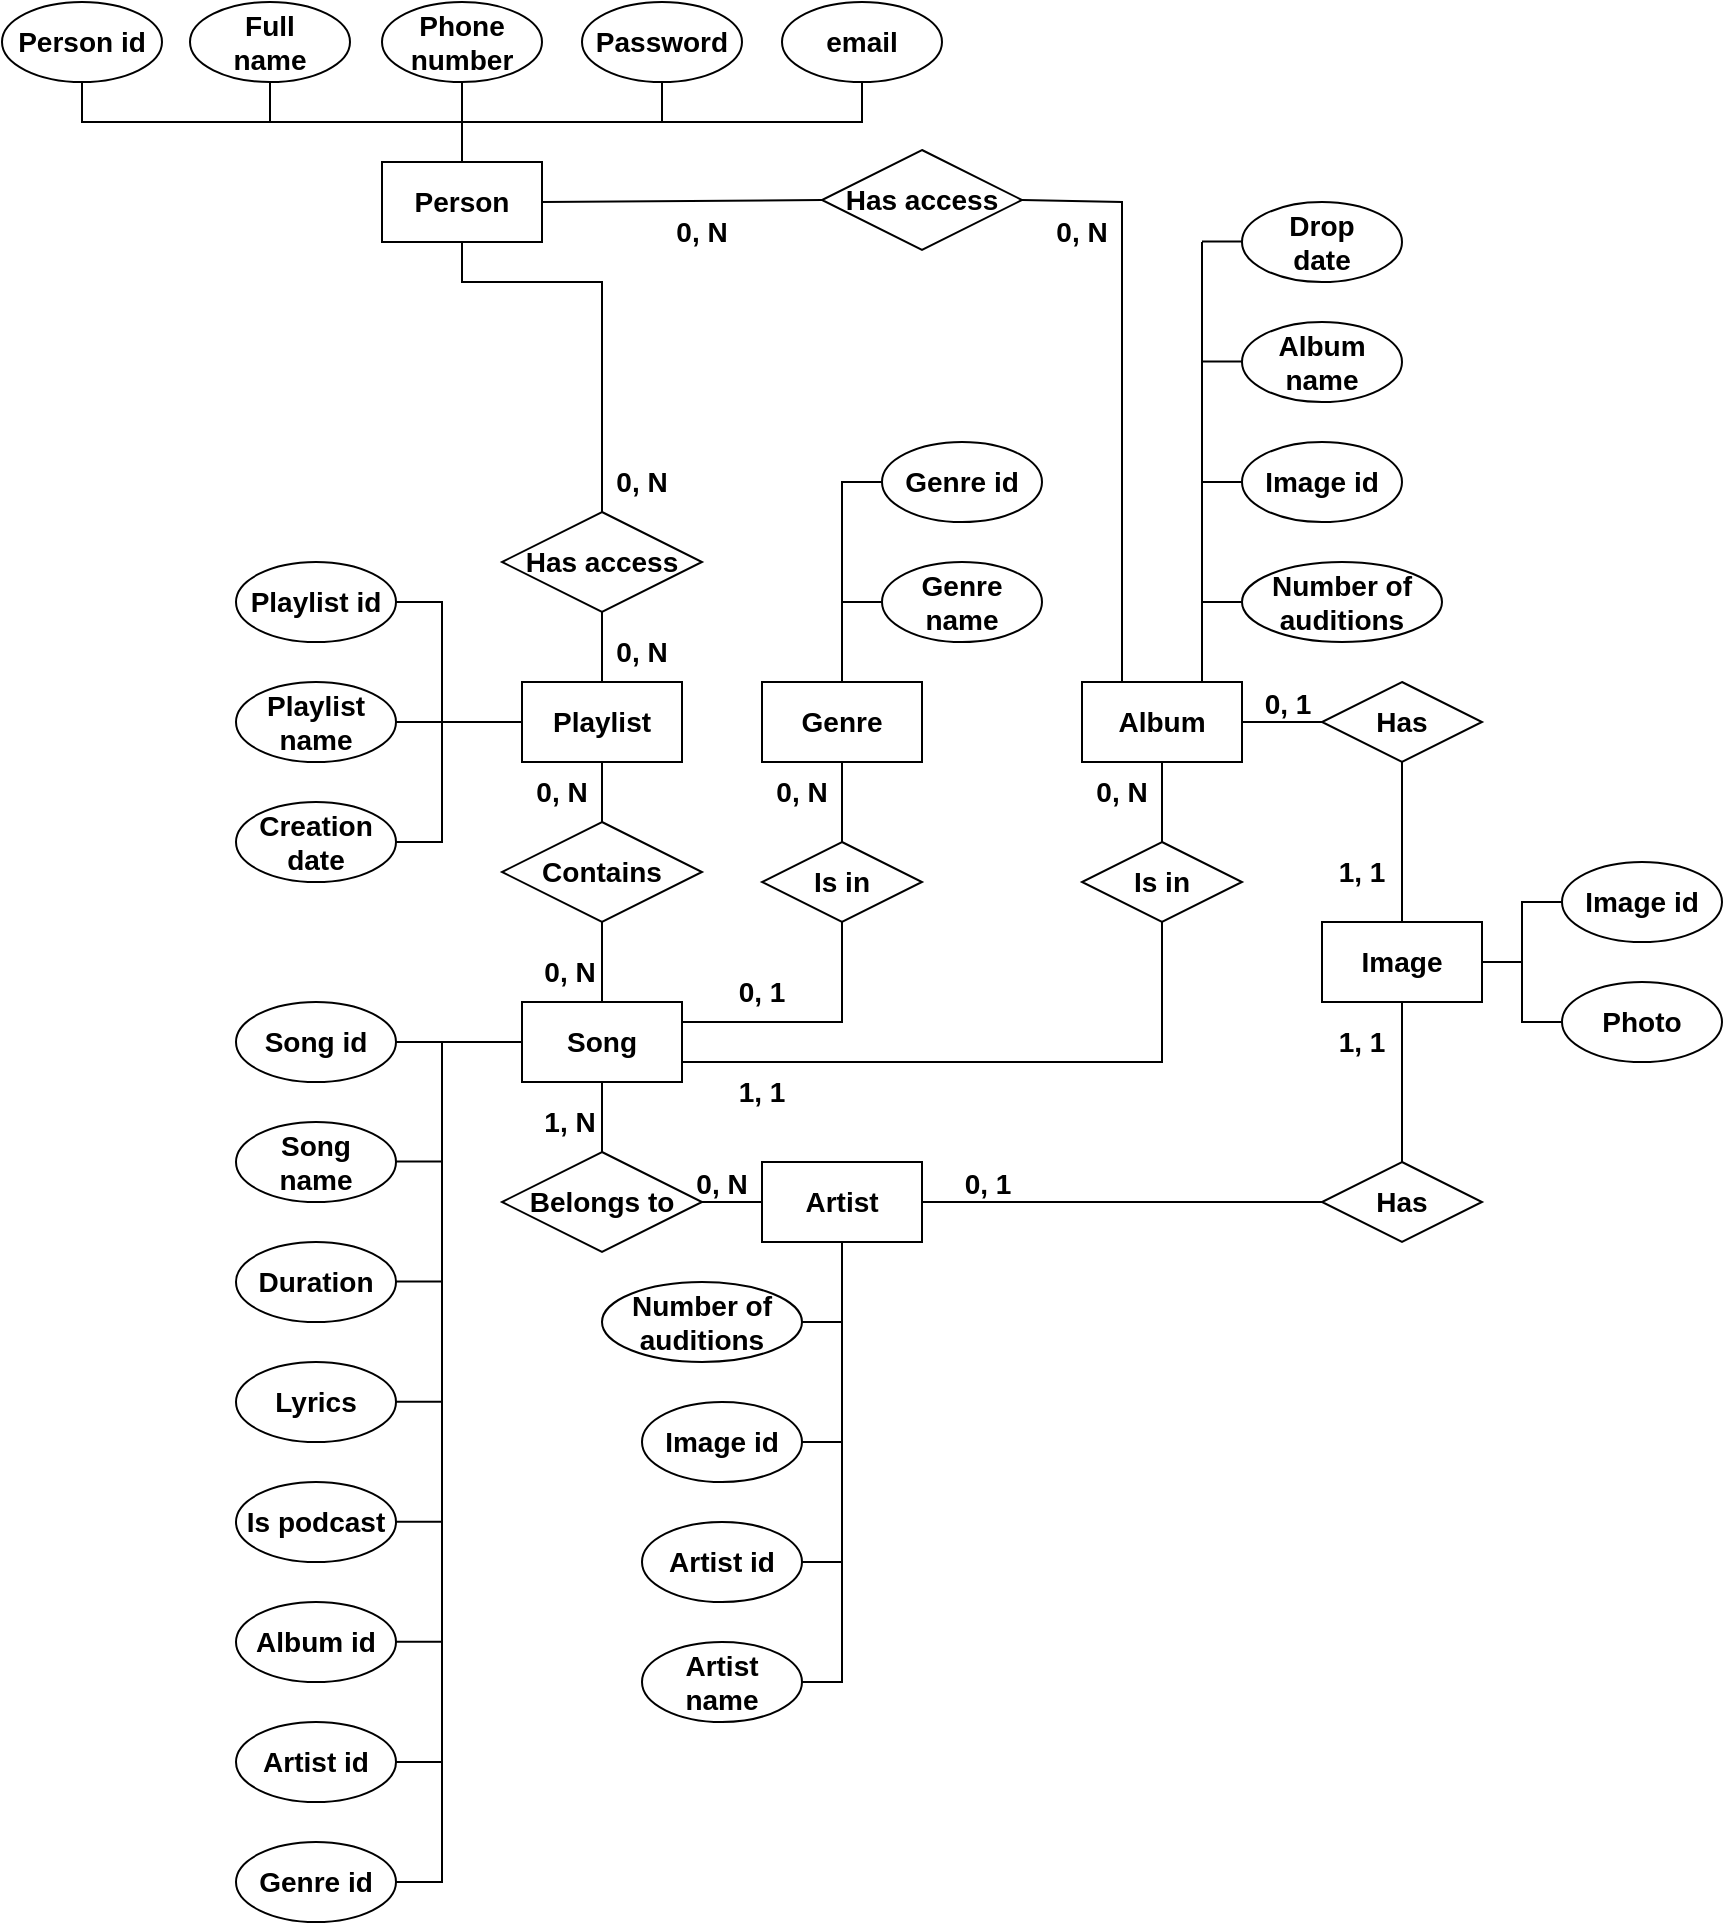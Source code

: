 <mxfile version="22.0.4" type="github">
  <diagram name="Страница — 1" id="9qEKDwKPV7qB_pQZ9DD6">
    <mxGraphModel dx="1740" dy="492" grid="1" gridSize="10" guides="1" tooltips="1" connect="1" arrows="1" fold="1" page="1" pageScale="1" pageWidth="827" pageHeight="1169" background="none" math="0" shadow="0">
      <root>
        <mxCell id="0" />
        <mxCell id="1" parent="0" />
        <mxCell id="Mvah9nxCd4XhdKy06r9K-1" value="Person" style="rounded=0;whiteSpace=wrap;html=1;fontStyle=1;fontSize=14;spacing=3;fontFamily=Helvetica;" vertex="1" parent="1">
          <mxGeometry x="120" y="100" width="80" height="40" as="geometry" />
        </mxCell>
        <mxCell id="Mvah9nxCd4XhdKy06r9K-2" value="Person id" style="ellipse;whiteSpace=wrap;html=1;fontStyle=1;fontSize=14;spacing=3;fontFamily=Helvetica;" vertex="1" parent="1">
          <mxGeometry x="-70" y="20" width="80" height="40" as="geometry" />
        </mxCell>
        <mxCell id="Mvah9nxCd4XhdKy06r9K-3" value="Full&lt;br style=&quot;font-size: 14px;&quot;&gt;name" style="ellipse;whiteSpace=wrap;html=1;fontStyle=1;fontSize=14;spacing=3;fontFamily=Helvetica;" vertex="1" parent="1">
          <mxGeometry x="24" y="20" width="80" height="40" as="geometry" />
        </mxCell>
        <mxCell id="Mvah9nxCd4XhdKy06r9K-4" value="Phone number" style="ellipse;whiteSpace=wrap;html=1;fontStyle=1;fontSize=14;spacing=3;fontFamily=Helvetica;" vertex="1" parent="1">
          <mxGeometry x="120" y="20" width="80" height="40" as="geometry" />
        </mxCell>
        <mxCell id="Mvah9nxCd4XhdKy06r9K-5" value="Password" style="ellipse;whiteSpace=wrap;html=1;fontStyle=1;fontSize=14;spacing=3;fontFamily=Helvetica;" vertex="1" parent="1">
          <mxGeometry x="220" y="20" width="80" height="40" as="geometry" />
        </mxCell>
        <mxCell id="Mvah9nxCd4XhdKy06r9K-6" value="email" style="ellipse;whiteSpace=wrap;html=1;fontStyle=1;fontSize=14;spacing=3;fontFamily=Helvetica;" vertex="1" parent="1">
          <mxGeometry x="320" y="20" width="80" height="40" as="geometry" />
        </mxCell>
        <mxCell id="Mvah9nxCd4XhdKy06r9K-7" value="" style="endArrow=none;html=1;rounded=0;entryX=0.5;entryY=1;entryDx=0;entryDy=0;exitX=0.5;exitY=0;exitDx=0;exitDy=0;fontStyle=1;fontSize=14;spacing=3;fontFamily=Helvetica;" edge="1" parent="1" source="Mvah9nxCd4XhdKy06r9K-1" target="Mvah9nxCd4XhdKy06r9K-4">
          <mxGeometry width="50" height="50" relative="1" as="geometry">
            <mxPoint x="130" y="160" as="sourcePoint" />
            <mxPoint x="180" y="110" as="targetPoint" />
          </mxGeometry>
        </mxCell>
        <mxCell id="Mvah9nxCd4XhdKy06r9K-8" value="" style="endArrow=none;html=1;rounded=0;exitX=0.5;exitY=1;exitDx=0;exitDy=0;entryX=0.5;entryY=1;entryDx=0;entryDy=0;fontStyle=1;fontSize=14;spacing=3;fontFamily=Helvetica;" edge="1" parent="1" source="Mvah9nxCd4XhdKy06r9K-2" target="Mvah9nxCd4XhdKy06r9K-6">
          <mxGeometry width="50" height="50" relative="1" as="geometry">
            <mxPoint x="130" y="160" as="sourcePoint" />
            <mxPoint x="180" y="110" as="targetPoint" />
            <Array as="points">
              <mxPoint x="-30" y="80" />
              <mxPoint x="360" y="80" />
            </Array>
          </mxGeometry>
        </mxCell>
        <mxCell id="Mvah9nxCd4XhdKy06r9K-9" value="" style="endArrow=none;html=1;rounded=0;entryX=0.5;entryY=1;entryDx=0;entryDy=0;fontStyle=1;fontSize=14;spacing=3;fontFamily=Helvetica;" edge="1" parent="1" target="Mvah9nxCd4XhdKy06r9K-3">
          <mxGeometry width="50" height="50" relative="1" as="geometry">
            <mxPoint x="64" y="80" as="sourcePoint" />
            <mxPoint x="180" y="110" as="targetPoint" />
          </mxGeometry>
        </mxCell>
        <mxCell id="Mvah9nxCd4XhdKy06r9K-10" value="" style="endArrow=none;html=1;rounded=0;entryX=0.5;entryY=1;entryDx=0;entryDy=0;fontStyle=1;fontSize=14;spacing=3;fontFamily=Helvetica;" edge="1" parent="1" target="Mvah9nxCd4XhdKy06r9K-5">
          <mxGeometry width="50" height="50" relative="1" as="geometry">
            <mxPoint x="260" y="80" as="sourcePoint" />
            <mxPoint x="220" y="60" as="targetPoint" />
          </mxGeometry>
        </mxCell>
        <mxCell id="Mvah9nxCd4XhdKy06r9K-13" value="Playlist" style="rounded=0;whiteSpace=wrap;html=1;fontStyle=1;fontSize=14;spacing=3;fontFamily=Helvetica;" vertex="1" parent="1">
          <mxGeometry x="190" y="360" width="80" height="40" as="geometry" />
        </mxCell>
        <mxCell id="Mvah9nxCd4XhdKy06r9K-14" value="Contains" style="rhombus;whiteSpace=wrap;html=1;fontStyle=1;fontSize=14;spacing=3;fontFamily=Helvetica;" vertex="1" parent="1">
          <mxGeometry x="180" y="430" width="100" height="50" as="geometry" />
        </mxCell>
        <mxCell id="Mvah9nxCd4XhdKy06r9K-15" value="" style="endArrow=none;html=1;rounded=0;entryX=0.5;entryY=1;entryDx=0;entryDy=0;exitX=0.5;exitY=0;exitDx=0;exitDy=0;fontStyle=1;fontSize=14;spacing=3;fontFamily=Helvetica;" edge="1" parent="1" source="Mvah9nxCd4XhdKy06r9K-14" target="Mvah9nxCd4XhdKy06r9K-13">
          <mxGeometry width="50" height="50" relative="1" as="geometry">
            <mxPoint x="200" y="540" as="sourcePoint" />
            <mxPoint x="230" y="410" as="targetPoint" />
          </mxGeometry>
        </mxCell>
        <mxCell id="Mvah9nxCd4XhdKy06r9K-16" value="" style="endArrow=none;html=1;rounded=0;entryX=0.5;entryY=1;entryDx=0;entryDy=0;exitX=0.5;exitY=0;exitDx=0;exitDy=0;fontStyle=1;fontSize=14;spacing=3;fontFamily=Helvetica;" edge="1" parent="1" source="Mvah9nxCd4XhdKy06r9K-23" target="Mvah9nxCd4XhdKy06r9K-14">
          <mxGeometry width="50" height="50" relative="1" as="geometry">
            <mxPoint x="200" y="500" as="sourcePoint" />
            <mxPoint x="250" y="490" as="targetPoint" />
          </mxGeometry>
        </mxCell>
        <mxCell id="Mvah9nxCd4XhdKy06r9K-18" value="Playlist&lt;br style=&quot;font-size: 14px;&quot;&gt;name" style="ellipse;whiteSpace=wrap;html=1;fontStyle=1;fontSize=14;spacing=3;fontFamily=Helvetica;" vertex="1" parent="1">
          <mxGeometry x="47" y="360" width="80" height="40" as="geometry" />
        </mxCell>
        <mxCell id="Mvah9nxCd4XhdKy06r9K-19" value="Creation date" style="ellipse;whiteSpace=wrap;html=1;fontStyle=1;fontSize=14;spacing=3;fontFamily=Helvetica;" vertex="1" parent="1">
          <mxGeometry x="47" y="420" width="80" height="40" as="geometry" />
        </mxCell>
        <mxCell id="Mvah9nxCd4XhdKy06r9K-20" value="" style="endArrow=none;html=1;rounded=0;entryX=1;entryY=0.5;entryDx=0;entryDy=0;exitX=1;exitY=0.5;exitDx=0;exitDy=0;fontStyle=1;fontSize=14;spacing=3;fontFamily=Helvetica;" edge="1" parent="1" source="Mvah9nxCd4XhdKy06r9K-19">
          <mxGeometry width="50" height="50" relative="1" as="geometry">
            <mxPoint x="200" y="370" as="sourcePoint" />
            <mxPoint x="127.0" y="320" as="targetPoint" />
            <Array as="points">
              <mxPoint x="150" y="440" />
              <mxPoint x="150" y="320" />
            </Array>
          </mxGeometry>
        </mxCell>
        <mxCell id="Mvah9nxCd4XhdKy06r9K-21" value="" style="endArrow=none;html=1;rounded=0;exitX=1;exitY=0.5;exitDx=0;exitDy=0;entryX=0;entryY=0.5;entryDx=0;entryDy=0;fontStyle=1;fontSize=14;spacing=3;fontFamily=Helvetica;" edge="1" parent="1" source="Mvah9nxCd4XhdKy06r9K-18" target="Mvah9nxCd4XhdKy06r9K-13">
          <mxGeometry width="50" height="50" relative="1" as="geometry">
            <mxPoint x="200" y="370" as="sourcePoint" />
            <mxPoint x="250" y="320" as="targetPoint" />
          </mxGeometry>
        </mxCell>
        <mxCell id="Mvah9nxCd4XhdKy06r9K-23" value="Song" style="rounded=0;whiteSpace=wrap;html=1;fontStyle=1;fontSize=14;spacing=3;fontFamily=Helvetica;" vertex="1" parent="1">
          <mxGeometry x="190" y="520" width="80" height="40" as="geometry" />
        </mxCell>
        <mxCell id="Mvah9nxCd4XhdKy06r9K-24" value="Song id" style="ellipse;whiteSpace=wrap;html=1;fontStyle=1;fontSize=14;spacing=3;fontFamily=Helvetica;" vertex="1" parent="1">
          <mxGeometry x="47" y="520" width="80" height="40" as="geometry" />
        </mxCell>
        <mxCell id="Mvah9nxCd4XhdKy06r9K-25" value="Song&lt;br style=&quot;font-size: 14px;&quot;&gt;name" style="ellipse;whiteSpace=wrap;html=1;fontStyle=1;fontSize=14;spacing=3;fontFamily=Helvetica;" vertex="1" parent="1">
          <mxGeometry x="47" y="580" width="80" height="40" as="geometry" />
        </mxCell>
        <mxCell id="Mvah9nxCd4XhdKy06r9K-26" value="Duration" style="ellipse;whiteSpace=wrap;html=1;fontStyle=1;fontSize=14;spacing=3;fontFamily=Helvetica;" vertex="1" parent="1">
          <mxGeometry x="47" y="640" width="80" height="40" as="geometry" />
        </mxCell>
        <mxCell id="Mvah9nxCd4XhdKy06r9K-27" value="Lyrics" style="ellipse;whiteSpace=wrap;html=1;fontStyle=1;fontSize=14;spacing=3;fontFamily=Helvetica;" vertex="1" parent="1">
          <mxGeometry x="47" y="700" width="80" height="40" as="geometry" />
        </mxCell>
        <mxCell id="Mvah9nxCd4XhdKy06r9K-28" value="Is podcast" style="ellipse;whiteSpace=wrap;html=1;fontStyle=1;fontSize=14;spacing=3;fontFamily=Helvetica;" vertex="1" parent="1">
          <mxGeometry x="47" y="760" width="80" height="40" as="geometry" />
        </mxCell>
        <mxCell id="Mvah9nxCd4XhdKy06r9K-29" value="Album id" style="ellipse;whiteSpace=wrap;html=1;fontStyle=1;fontSize=14;spacing=3;fontFamily=Helvetica;" vertex="1" parent="1">
          <mxGeometry x="47" y="820" width="80" height="40" as="geometry" />
        </mxCell>
        <mxCell id="Mvah9nxCd4XhdKy06r9K-30" value="Artist id" style="ellipse;whiteSpace=wrap;html=1;fontStyle=1;fontSize=14;spacing=3;fontFamily=Helvetica;" vertex="1" parent="1">
          <mxGeometry x="47" y="880" width="80" height="40" as="geometry" />
        </mxCell>
        <mxCell id="Mvah9nxCd4XhdKy06r9K-31" value="Genre id" style="ellipse;whiteSpace=wrap;html=1;fontStyle=1;fontSize=14;spacing=3;fontFamily=Helvetica;" vertex="1" parent="1">
          <mxGeometry x="47" y="940" width="80" height="40" as="geometry" />
        </mxCell>
        <mxCell id="Mvah9nxCd4XhdKy06r9K-32" value="" style="endArrow=none;html=1;rounded=0;exitX=1;exitY=0.5;exitDx=0;exitDy=0;entryX=1;entryY=0.5;entryDx=0;entryDy=0;fontStyle=1;fontSize=14;spacing=3;fontFamily=Helvetica;" edge="1" parent="1" source="Mvah9nxCd4XhdKy06r9K-24" target="Mvah9nxCd4XhdKy06r9K-31">
          <mxGeometry width="50" height="50" relative="1" as="geometry">
            <mxPoint x="200" y="710" as="sourcePoint" />
            <mxPoint x="250" y="660" as="targetPoint" />
            <Array as="points">
              <mxPoint x="150" y="540" />
              <mxPoint x="150" y="900" />
              <mxPoint x="150" y="960" />
            </Array>
          </mxGeometry>
        </mxCell>
        <mxCell id="Mvah9nxCd4XhdKy06r9K-33" value="" style="endArrow=none;html=1;rounded=0;exitX=1;exitY=0.5;exitDx=0;exitDy=0;fontStyle=1;fontSize=14;spacing=3;fontFamily=Helvetica;" edge="1" parent="1" source="Mvah9nxCd4XhdKy06r9K-30">
          <mxGeometry width="50" height="50" relative="1" as="geometry">
            <mxPoint x="170" y="830" as="sourcePoint" />
            <mxPoint x="150" y="900" as="targetPoint" />
          </mxGeometry>
        </mxCell>
        <mxCell id="Mvah9nxCd4XhdKy06r9K-34" value="" style="endArrow=none;html=1;rounded=0;exitX=1;exitY=0.5;exitDx=0;exitDy=0;fontStyle=1;fontSize=14;spacing=3;fontFamily=Helvetica;" edge="1" parent="1">
          <mxGeometry width="50" height="50" relative="1" as="geometry">
            <mxPoint x="127" y="839.82" as="sourcePoint" />
            <mxPoint x="150" y="839.82" as="targetPoint" />
          </mxGeometry>
        </mxCell>
        <mxCell id="Mvah9nxCd4XhdKy06r9K-35" value="" style="endArrow=none;html=1;rounded=0;exitX=1;exitY=0.5;exitDx=0;exitDy=0;fontStyle=1;fontSize=14;spacing=3;fontFamily=Helvetica;" edge="1" parent="1">
          <mxGeometry width="50" height="50" relative="1" as="geometry">
            <mxPoint x="127" y="779.82" as="sourcePoint" />
            <mxPoint x="150" y="779.82" as="targetPoint" />
          </mxGeometry>
        </mxCell>
        <mxCell id="Mvah9nxCd4XhdKy06r9K-36" value="" style="endArrow=none;html=1;rounded=0;exitX=1;exitY=0.5;exitDx=0;exitDy=0;fontStyle=1;fontSize=14;spacing=3;fontFamily=Helvetica;" edge="1" parent="1">
          <mxGeometry width="50" height="50" relative="1" as="geometry">
            <mxPoint x="127" y="719.91" as="sourcePoint" />
            <mxPoint x="150" y="719.91" as="targetPoint" />
          </mxGeometry>
        </mxCell>
        <mxCell id="Mvah9nxCd4XhdKy06r9K-37" value="" style="endArrow=none;html=1;rounded=0;exitX=1;exitY=0.5;exitDx=0;exitDy=0;fontStyle=1;fontSize=14;spacing=3;fontFamily=Helvetica;" edge="1" parent="1">
          <mxGeometry width="50" height="50" relative="1" as="geometry">
            <mxPoint x="127" y="659.73" as="sourcePoint" />
            <mxPoint x="150" y="659.73" as="targetPoint" />
          </mxGeometry>
        </mxCell>
        <mxCell id="Mvah9nxCd4XhdKy06r9K-38" value="" style="endArrow=none;html=1;rounded=0;exitX=1;exitY=0.5;exitDx=0;exitDy=0;fontStyle=1;fontSize=14;spacing=3;fontFamily=Helvetica;" edge="1" parent="1">
          <mxGeometry width="50" height="50" relative="1" as="geometry">
            <mxPoint x="127" y="599.73" as="sourcePoint" />
            <mxPoint x="150" y="599.73" as="targetPoint" />
          </mxGeometry>
        </mxCell>
        <mxCell id="Mvah9nxCd4XhdKy06r9K-39" value="" style="endArrow=none;html=1;rounded=0;exitX=1;exitY=0.5;exitDx=0;exitDy=0;entryX=0;entryY=0.5;entryDx=0;entryDy=0;fontStyle=1;fontSize=14;spacing=3;fontFamily=Helvetica;" edge="1" parent="1" source="Mvah9nxCd4XhdKy06r9K-24" target="Mvah9nxCd4XhdKy06r9K-23">
          <mxGeometry width="50" height="50" relative="1" as="geometry">
            <mxPoint x="150" y="580" as="sourcePoint" />
            <mxPoint x="200" y="530" as="targetPoint" />
          </mxGeometry>
        </mxCell>
        <mxCell id="Mvah9nxCd4XhdKy06r9K-40" value="Has access" style="rhombus;whiteSpace=wrap;html=1;fontStyle=1;fontSize=14;spacing=3;fontFamily=Helvetica;" vertex="1" parent="1">
          <mxGeometry x="180" y="275" width="100" height="50" as="geometry" />
        </mxCell>
        <mxCell id="Mvah9nxCd4XhdKy06r9K-41" value="" style="endArrow=none;html=1;rounded=0;entryX=0.5;entryY=1;entryDx=0;entryDy=0;exitX=0.5;exitY=0;exitDx=0;exitDy=0;fontStyle=1;fontSize=14;spacing=3;fontFamily=Helvetica;" edge="1" parent="1" source="Mvah9nxCd4XhdKy06r9K-13" target="Mvah9nxCd4XhdKy06r9K-40">
          <mxGeometry width="50" height="50" relative="1" as="geometry">
            <mxPoint x="250" y="330" as="sourcePoint" />
            <mxPoint x="229.71" y="320" as="targetPoint" />
          </mxGeometry>
        </mxCell>
        <mxCell id="Mvah9nxCd4XhdKy06r9K-42" value="" style="endArrow=none;html=1;rounded=0;entryX=0.5;entryY=1;entryDx=0;entryDy=0;exitX=0.5;exitY=0;exitDx=0;exitDy=0;fontStyle=1;fontSize=14;spacing=3;fontFamily=Helvetica;" edge="1" parent="1" source="Mvah9nxCd4XhdKy06r9K-40" target="Mvah9nxCd4XhdKy06r9K-1">
          <mxGeometry width="50" height="50" relative="1" as="geometry">
            <mxPoint x="240" y="370" as="sourcePoint" />
            <mxPoint x="240" y="330" as="targetPoint" />
            <Array as="points">
              <mxPoint x="230" y="160" />
              <mxPoint x="160" y="160" />
            </Array>
          </mxGeometry>
        </mxCell>
        <mxCell id="Mvah9nxCd4XhdKy06r9K-43" value="Is in" style="rhombus;whiteSpace=wrap;html=1;fontStyle=1;fontSize=14;spacing=3;fontFamily=Helvetica;" vertex="1" parent="1">
          <mxGeometry x="310" y="440" width="80" height="40" as="geometry" />
        </mxCell>
        <mxCell id="Mvah9nxCd4XhdKy06r9K-44" value="" style="endArrow=none;html=1;rounded=0;exitX=1;exitY=0.25;exitDx=0;exitDy=0;entryX=0.5;entryY=1;entryDx=0;entryDy=0;fontStyle=1;fontSize=14;spacing=3;fontFamily=Helvetica;" edge="1" parent="1" source="Mvah9nxCd4XhdKy06r9K-23" target="Mvah9nxCd4XhdKy06r9K-43">
          <mxGeometry width="50" height="50" relative="1" as="geometry">
            <mxPoint x="220" y="550" as="sourcePoint" />
            <mxPoint x="270" y="500" as="targetPoint" />
            <Array as="points">
              <mxPoint x="350" y="530" />
            </Array>
          </mxGeometry>
        </mxCell>
        <mxCell id="Mvah9nxCd4XhdKy06r9K-45" value="" style="endArrow=none;html=1;rounded=0;exitX=0.5;exitY=0;exitDx=0;exitDy=0;entryX=0.5;entryY=1;entryDx=0;entryDy=0;fontStyle=1;fontSize=14;spacing=3;fontFamily=Helvetica;" edge="1" parent="1" source="Mvah9nxCd4XhdKy06r9K-43" target="Mvah9nxCd4XhdKy06r9K-54">
          <mxGeometry width="50" height="50" relative="1" as="geometry">
            <mxPoint x="400" y="490" as="sourcePoint" />
            <mxPoint x="410" y="440" as="targetPoint" />
          </mxGeometry>
        </mxCell>
        <mxCell id="Mvah9nxCd4XhdKy06r9K-49" value="Genre id" style="ellipse;whiteSpace=wrap;html=1;fontStyle=1;fontSize=14;spacing=3;fontFamily=Helvetica;" vertex="1" parent="1">
          <mxGeometry x="370" y="240" width="80" height="40" as="geometry" />
        </mxCell>
        <mxCell id="Mvah9nxCd4XhdKy06r9K-50" value="Genre&lt;br style=&quot;font-size: 14px;&quot;&gt;name" style="ellipse;whiteSpace=wrap;html=1;fontStyle=1;fontSize=14;spacing=3;fontFamily=Helvetica;" vertex="1" parent="1">
          <mxGeometry x="370" y="300" width="80" height="40" as="geometry" />
        </mxCell>
        <mxCell id="Mvah9nxCd4XhdKy06r9K-54" value="Genre" style="rounded=0;whiteSpace=wrap;html=1;fontStyle=1;fontSize=14;spacing=3;fontFamily=Helvetica;" vertex="1" parent="1">
          <mxGeometry x="310" y="360" width="80" height="40" as="geometry" />
        </mxCell>
        <mxCell id="Mvah9nxCd4XhdKy06r9K-55" value="" style="endArrow=none;html=1;rounded=0;entryX=0;entryY=0.5;entryDx=0;entryDy=0;exitX=0.5;exitY=0;exitDx=0;exitDy=0;fontStyle=1;fontSize=14;spacing=3;fontFamily=Helvetica;" edge="1" parent="1" source="Mvah9nxCd4XhdKy06r9K-54" target="Mvah9nxCd4XhdKy06r9K-49">
          <mxGeometry width="50" height="50" relative="1" as="geometry">
            <mxPoint x="300" y="370" as="sourcePoint" />
            <mxPoint x="350" y="320" as="targetPoint" />
            <Array as="points">
              <mxPoint x="350" y="260" />
            </Array>
          </mxGeometry>
        </mxCell>
        <mxCell id="Mvah9nxCd4XhdKy06r9K-56" value="" style="endArrow=none;html=1;rounded=0;entryX=0;entryY=0.5;entryDx=0;entryDy=0;fontStyle=1;fontSize=14;spacing=3;fontFamily=Helvetica;" edge="1" parent="1" target="Mvah9nxCd4XhdKy06r9K-50">
          <mxGeometry width="50" height="50" relative="1" as="geometry">
            <mxPoint x="350" y="320" as="sourcePoint" />
            <mxPoint x="350" y="320" as="targetPoint" />
          </mxGeometry>
        </mxCell>
        <mxCell id="Mvah9nxCd4XhdKy06r9K-57" value="Belongs to" style="rhombus;whiteSpace=wrap;html=1;fontStyle=1;fontSize=14;spacing=3;fontFamily=Helvetica;" vertex="1" parent="1">
          <mxGeometry x="180" y="595" width="100" height="50" as="geometry" />
        </mxCell>
        <mxCell id="Mvah9nxCd4XhdKy06r9K-58" value="" style="endArrow=none;html=1;rounded=0;entryX=0.5;entryY=1;entryDx=0;entryDy=0;exitX=0.5;exitY=0;exitDx=0;exitDy=0;fontStyle=1;fontSize=14;spacing=3;fontFamily=Helvetica;" edge="1" parent="1" source="Mvah9nxCd4XhdKy06r9K-57" target="Mvah9nxCd4XhdKy06r9K-23">
          <mxGeometry width="50" height="50" relative="1" as="geometry">
            <mxPoint x="270" y="640" as="sourcePoint" />
            <mxPoint x="320" y="590" as="targetPoint" />
          </mxGeometry>
        </mxCell>
        <mxCell id="Mvah9nxCd4XhdKy06r9K-59" value="Artist" style="rounded=0;whiteSpace=wrap;html=1;fontStyle=1;fontSize=14;spacing=3;fontFamily=Helvetica;" vertex="1" parent="1">
          <mxGeometry x="310" y="600" width="80" height="40" as="geometry" />
        </mxCell>
        <mxCell id="Mvah9nxCd4XhdKy06r9K-60" value="" style="endArrow=none;html=1;rounded=0;exitX=1;exitY=0.5;exitDx=0;exitDy=0;entryX=0;entryY=0.5;entryDx=0;entryDy=0;fontStyle=1;fontSize=14;spacing=3;fontFamily=Helvetica;" edge="1" parent="1" source="Mvah9nxCd4XhdKy06r9K-57" target="Mvah9nxCd4XhdKy06r9K-59">
          <mxGeometry width="50" height="50" relative="1" as="geometry">
            <mxPoint x="280" y="550" as="sourcePoint" />
            <mxPoint x="320" y="550" as="targetPoint" />
          </mxGeometry>
        </mxCell>
        <mxCell id="Mvah9nxCd4XhdKy06r9K-61" value="Number of&lt;br style=&quot;font-size: 14px;&quot;&gt;auditions" style="ellipse;whiteSpace=wrap;html=1;fontStyle=1;fontSize=14;spacing=3;fontFamily=Helvetica;" vertex="1" parent="1">
          <mxGeometry x="230" y="660" width="100" height="40" as="geometry" />
        </mxCell>
        <mxCell id="Mvah9nxCd4XhdKy06r9K-62" value="Image id" style="ellipse;whiteSpace=wrap;html=1;fontStyle=1;fontSize=14;spacing=3;fontFamily=Helvetica;" vertex="1" parent="1">
          <mxGeometry x="250" y="720" width="80" height="40" as="geometry" />
        </mxCell>
        <mxCell id="Mvah9nxCd4XhdKy06r9K-63" value="Artist id" style="ellipse;whiteSpace=wrap;html=1;fontStyle=1;fontSize=14;spacing=3;fontFamily=Helvetica;" vertex="1" parent="1">
          <mxGeometry x="250" y="780" width="80" height="40" as="geometry" />
        </mxCell>
        <mxCell id="Mvah9nxCd4XhdKy06r9K-64" value="Artist&lt;br style=&quot;font-size: 14px;&quot;&gt;name" style="ellipse;whiteSpace=wrap;html=1;fontStyle=1;fontSize=14;spacing=3;fontFamily=Helvetica;" vertex="1" parent="1">
          <mxGeometry x="250" y="840" width="80" height="40" as="geometry" />
        </mxCell>
        <mxCell id="Mvah9nxCd4XhdKy06r9K-65" value="" style="endArrow=none;html=1;rounded=0;exitX=1;exitY=0.5;exitDx=0;exitDy=0;entryX=1;entryY=0.5;entryDx=0;entryDy=0;fontStyle=1;fontSize=14;spacing=3;fontFamily=Helvetica;" edge="1" parent="1" source="Mvah9nxCd4XhdKy06r9K-64" target="Mvah9nxCd4XhdKy06r9K-61">
          <mxGeometry width="50" height="50" relative="1" as="geometry">
            <mxPoint x="310" y="740" as="sourcePoint" />
            <mxPoint x="360" y="690" as="targetPoint" />
            <Array as="points">
              <mxPoint x="350" y="860" />
              <mxPoint x="350" y="680" />
            </Array>
          </mxGeometry>
        </mxCell>
        <mxCell id="Mvah9nxCd4XhdKy06r9K-66" value="" style="endArrow=none;html=1;rounded=0;exitX=1;exitY=0.5;exitDx=0;exitDy=0;fontStyle=1;fontSize=14;spacing=3;fontFamily=Helvetica;" edge="1" parent="1" source="Mvah9nxCd4XhdKy06r9K-62">
          <mxGeometry width="50" height="50" relative="1" as="geometry">
            <mxPoint x="310" y="740" as="sourcePoint" />
            <mxPoint x="350" y="740" as="targetPoint" />
          </mxGeometry>
        </mxCell>
        <mxCell id="Mvah9nxCd4XhdKy06r9K-67" value="" style="endArrow=none;html=1;rounded=0;exitX=1;exitY=0.5;exitDx=0;exitDy=0;fontStyle=1;fontSize=14;spacing=3;fontFamily=Helvetica;" edge="1" parent="1" source="Mvah9nxCd4XhdKy06r9K-63">
          <mxGeometry width="50" height="50" relative="1" as="geometry">
            <mxPoint x="310" y="740" as="sourcePoint" />
            <mxPoint x="350" y="800" as="targetPoint" />
          </mxGeometry>
        </mxCell>
        <mxCell id="Mvah9nxCd4XhdKy06r9K-68" value="" style="endArrow=none;html=1;rounded=0;entryX=0.5;entryY=1;entryDx=0;entryDy=0;fontStyle=1;fontSize=14;spacing=3;fontFamily=Helvetica;" edge="1" parent="1" target="Mvah9nxCd4XhdKy06r9K-59">
          <mxGeometry width="50" height="50" relative="1" as="geometry">
            <mxPoint x="350" y="690" as="sourcePoint" />
            <mxPoint x="360" y="690" as="targetPoint" />
          </mxGeometry>
        </mxCell>
        <mxCell id="Mvah9nxCd4XhdKy06r9K-70" value="" style="endArrow=none;html=1;rounded=0;exitX=1;exitY=0.75;exitDx=0;exitDy=0;entryX=0.5;entryY=1;entryDx=0;entryDy=0;fontStyle=1;fontSize=14;spacing=3;fontFamily=Helvetica;" edge="1" parent="1" source="Mvah9nxCd4XhdKy06r9K-23" target="Mvah9nxCd4XhdKy06r9K-71">
          <mxGeometry width="50" height="50" relative="1" as="geometry">
            <mxPoint x="410" y="470" as="sourcePoint" />
            <mxPoint x="510" y="480" as="targetPoint" />
            <Array as="points">
              <mxPoint x="510" y="550" />
            </Array>
          </mxGeometry>
        </mxCell>
        <mxCell id="Mvah9nxCd4XhdKy06r9K-71" value="Is in" style="rhombus;whiteSpace=wrap;html=1;fontStyle=1;fontSize=14;spacing=3;fontFamily=Helvetica;" vertex="1" parent="1">
          <mxGeometry x="470" y="440" width="80" height="40" as="geometry" />
        </mxCell>
        <mxCell id="Mvah9nxCd4XhdKy06r9K-72" value="Album" style="rounded=0;whiteSpace=wrap;html=1;fontStyle=1;fontSize=14;spacing=3;fontFamily=Helvetica;" vertex="1" parent="1">
          <mxGeometry x="470" y="360" width="80" height="40" as="geometry" />
        </mxCell>
        <mxCell id="Mvah9nxCd4XhdKy06r9K-73" value="" style="endArrow=none;html=1;rounded=0;entryX=0.5;entryY=1;entryDx=0;entryDy=0;exitX=0.5;exitY=0;exitDx=0;exitDy=0;fontStyle=1;fontSize=14;spacing=3;fontFamily=Helvetica;" edge="1" parent="1" source="Mvah9nxCd4XhdKy06r9K-71" target="Mvah9nxCd4XhdKy06r9K-72">
          <mxGeometry width="50" height="50" relative="1" as="geometry">
            <mxPoint x="410" y="420" as="sourcePoint" />
            <mxPoint x="460" y="370" as="targetPoint" />
          </mxGeometry>
        </mxCell>
        <mxCell id="Mvah9nxCd4XhdKy06r9K-75" value="Album&lt;br style=&quot;font-size: 14px;&quot;&gt;name" style="ellipse;whiteSpace=wrap;html=1;fontStyle=1;fontSize=14;spacing=3;fontFamily=Helvetica;" vertex="1" parent="1">
          <mxGeometry x="550" y="180" width="80" height="40" as="geometry" />
        </mxCell>
        <mxCell id="Mvah9nxCd4XhdKy06r9K-76" value="Image id" style="ellipse;whiteSpace=wrap;html=1;fontStyle=1;fontSize=14;spacing=3;fontFamily=Helvetica;" vertex="1" parent="1">
          <mxGeometry x="550" y="240" width="80" height="40" as="geometry" />
        </mxCell>
        <mxCell id="Mvah9nxCd4XhdKy06r9K-79" value="" style="endArrow=none;html=1;rounded=0;exitX=0;exitY=0.5;exitDx=0;exitDy=0;fontStyle=1;fontSize=14;spacing=3;fontFamily=Helvetica;" edge="1" parent="1">
          <mxGeometry width="50" height="50" relative="1" as="geometry">
            <mxPoint x="550" y="320" as="sourcePoint" />
            <mxPoint x="530" y="170" as="targetPoint" />
            <Array as="points">
              <mxPoint x="530" y="320" />
              <mxPoint x="530" y="140" />
            </Array>
          </mxGeometry>
        </mxCell>
        <mxCell id="Mvah9nxCd4XhdKy06r9K-80" value="" style="endArrow=none;html=1;rounded=0;exitX=0.75;exitY=0;exitDx=0;exitDy=0;fontStyle=1;fontSize=14;spacing=3;fontFamily=Helvetica;" edge="1" parent="1" source="Mvah9nxCd4XhdKy06r9K-72">
          <mxGeometry width="50" height="50" relative="1" as="geometry">
            <mxPoint x="460" y="280" as="sourcePoint" />
            <mxPoint x="530" y="230" as="targetPoint" />
          </mxGeometry>
        </mxCell>
        <mxCell id="Mvah9nxCd4XhdKy06r9K-81" value="" style="endArrow=none;html=1;rounded=0;entryX=0;entryY=0.5;entryDx=0;entryDy=0;fontStyle=1;fontSize=14;spacing=3;fontFamily=Helvetica;" edge="1" parent="1">
          <mxGeometry width="50" height="50" relative="1" as="geometry">
            <mxPoint x="530" y="260" as="sourcePoint" />
            <mxPoint x="550" y="260" as="targetPoint" />
          </mxGeometry>
        </mxCell>
        <mxCell id="Mvah9nxCd4XhdKy06r9K-82" value="" style="endArrow=none;html=1;rounded=0;entryX=0;entryY=0.5;entryDx=0;entryDy=0;fontStyle=1;fontSize=14;spacing=3;fontFamily=Helvetica;" edge="1" parent="1">
          <mxGeometry width="50" height="50" relative="1" as="geometry">
            <mxPoint x="530" y="199.81" as="sourcePoint" />
            <mxPoint x="550" y="199.81" as="targetPoint" />
          </mxGeometry>
        </mxCell>
        <mxCell id="Mvah9nxCd4XhdKy06r9K-83" value="" style="endArrow=none;html=1;rounded=0;entryX=0;entryY=0.5;entryDx=0;entryDy=0;fontStyle=1;fontSize=14;spacing=3;fontFamily=Helvetica;" edge="1" parent="1">
          <mxGeometry width="50" height="50" relative="1" as="geometry">
            <mxPoint x="530" y="139.81" as="sourcePoint" />
            <mxPoint x="550" y="139.81" as="targetPoint" />
          </mxGeometry>
        </mxCell>
        <mxCell id="Mvah9nxCd4XhdKy06r9K-84" value="Has" style="rhombus;whiteSpace=wrap;html=1;fontStyle=1;fontSize=14;spacing=3;fontFamily=Helvetica;" vertex="1" parent="1">
          <mxGeometry x="590" y="600" width="80" height="40" as="geometry" />
        </mxCell>
        <mxCell id="Mvah9nxCd4XhdKy06r9K-85" value="" style="endArrow=none;html=1;rounded=0;exitX=1;exitY=0.5;exitDx=0;exitDy=0;entryX=0;entryY=0.5;entryDx=0;entryDy=0;fontStyle=1;fontSize=14;spacing=3;fontFamily=Helvetica;" edge="1" parent="1" source="Mvah9nxCd4XhdKy06r9K-59" target="Mvah9nxCd4XhdKy06r9K-84">
          <mxGeometry width="50" height="50" relative="1" as="geometry">
            <mxPoint x="440" y="520" as="sourcePoint" />
            <mxPoint x="490" y="470" as="targetPoint" />
          </mxGeometry>
        </mxCell>
        <mxCell id="Mvah9nxCd4XhdKy06r9K-86" value="Has" style="rhombus;whiteSpace=wrap;html=1;fontStyle=1;fontSize=14;spacing=3;fontFamily=Helvetica;" vertex="1" parent="1">
          <mxGeometry x="590" y="360" width="80" height="40" as="geometry" />
        </mxCell>
        <mxCell id="Mvah9nxCd4XhdKy06r9K-87" value="" style="endArrow=none;html=1;rounded=0;entryX=0;entryY=0.5;entryDx=0;entryDy=0;exitX=1;exitY=0.5;exitDx=0;exitDy=0;fontStyle=1;fontSize=14;spacing=3;fontFamily=Helvetica;" edge="1" parent="1" source="Mvah9nxCd4XhdKy06r9K-72" target="Mvah9nxCd4XhdKy06r9K-86">
          <mxGeometry width="50" height="50" relative="1" as="geometry">
            <mxPoint x="460" y="460" as="sourcePoint" />
            <mxPoint x="510" y="410" as="targetPoint" />
          </mxGeometry>
        </mxCell>
        <mxCell id="Mvah9nxCd4XhdKy06r9K-88" value="Playlist id" style="ellipse;whiteSpace=wrap;html=1;fontStyle=1;fontSize=14;spacing=3;fontFamily=Helvetica;" vertex="1" parent="1">
          <mxGeometry x="47" y="300" width="80" height="40" as="geometry" />
        </mxCell>
        <mxCell id="Mvah9nxCd4XhdKy06r9K-89" value="Image" style="rounded=0;whiteSpace=wrap;html=1;fontStyle=1;fontSize=14;spacing=3;fontFamily=Helvetica;" vertex="1" parent="1">
          <mxGeometry x="590" y="480" width="80" height="40" as="geometry" />
        </mxCell>
        <mxCell id="Mvah9nxCd4XhdKy06r9K-92" value="" style="endArrow=none;html=1;rounded=0;entryX=0.5;entryY=1;entryDx=0;entryDy=0;exitX=0.5;exitY=0;exitDx=0;exitDy=0;fontStyle=1;fontSize=14;spacing=3;fontFamily=Helvetica;" edge="1" parent="1" source="Mvah9nxCd4XhdKy06r9K-89" target="Mvah9nxCd4XhdKy06r9K-86">
          <mxGeometry width="50" height="50" relative="1" as="geometry">
            <mxPoint x="380" y="570" as="sourcePoint" />
            <mxPoint x="430" y="520" as="targetPoint" />
          </mxGeometry>
        </mxCell>
        <mxCell id="Mvah9nxCd4XhdKy06r9K-93" value="" style="endArrow=none;html=1;rounded=0;entryX=0.5;entryY=1;entryDx=0;entryDy=0;exitX=0.5;exitY=0;exitDx=0;exitDy=0;fontStyle=1;fontSize=14;spacing=3;fontFamily=Helvetica;" edge="1" parent="1" source="Mvah9nxCd4XhdKy06r9K-84" target="Mvah9nxCd4XhdKy06r9K-89">
          <mxGeometry width="50" height="50" relative="1" as="geometry">
            <mxPoint x="380" y="570" as="sourcePoint" />
            <mxPoint x="430" y="520" as="targetPoint" />
          </mxGeometry>
        </mxCell>
        <mxCell id="Mvah9nxCd4XhdKy06r9K-94" value="Image id" style="ellipse;whiteSpace=wrap;html=1;fontStyle=1;fontSize=14;spacing=3;fontFamily=Helvetica;" vertex="1" parent="1">
          <mxGeometry x="710" y="450" width="80" height="40" as="geometry" />
        </mxCell>
        <mxCell id="Mvah9nxCd4XhdKy06r9K-95" value="Photo" style="ellipse;whiteSpace=wrap;html=1;fontStyle=1;fontSize=14;spacing=3;fontFamily=Helvetica;" vertex="1" parent="1">
          <mxGeometry x="710" y="510" width="80" height="40" as="geometry" />
        </mxCell>
        <mxCell id="Mvah9nxCd4XhdKy06r9K-96" value="" style="endArrow=none;html=1;rounded=0;entryX=0;entryY=0.5;entryDx=0;entryDy=0;exitX=0;exitY=0.5;exitDx=0;exitDy=0;fontStyle=1;fontSize=14;spacing=3;fontFamily=Helvetica;" edge="1" parent="1" source="Mvah9nxCd4XhdKy06r9K-95" target="Mvah9nxCd4XhdKy06r9K-94">
          <mxGeometry width="50" height="50" relative="1" as="geometry">
            <mxPoint x="650" y="540" as="sourcePoint" />
            <mxPoint x="700" y="490" as="targetPoint" />
            <Array as="points">
              <mxPoint x="690" y="530" />
              <mxPoint x="690" y="470" />
            </Array>
          </mxGeometry>
        </mxCell>
        <mxCell id="Mvah9nxCd4XhdKy06r9K-97" value="" style="endArrow=none;html=1;rounded=0;exitX=1;exitY=0.5;exitDx=0;exitDy=0;fontStyle=1;fontSize=14;spacing=3;fontFamily=Helvetica;" edge="1" parent="1" source="Mvah9nxCd4XhdKy06r9K-89">
          <mxGeometry width="50" height="50" relative="1" as="geometry">
            <mxPoint x="650" y="540" as="sourcePoint" />
            <mxPoint x="690" y="500" as="targetPoint" />
          </mxGeometry>
        </mxCell>
        <mxCell id="Mvah9nxCd4XhdKy06r9K-98" value="0, N" style="text;html=1;strokeColor=none;fillColor=none;align=center;verticalAlign=middle;whiteSpace=wrap;rounded=0;fontStyle=1;fontSize=14;spacing=3;fontFamily=Helvetica;" vertex="1" parent="1">
          <mxGeometry x="220" y="245" width="60" height="30" as="geometry" />
        </mxCell>
        <mxCell id="Mvah9nxCd4XhdKy06r9K-106" value="0, N" style="text;html=1;strokeColor=none;fillColor=none;align=center;verticalAlign=middle;whiteSpace=wrap;rounded=0;fontStyle=1;fontSize=14;spacing=3;fontFamily=Helvetica;" vertex="1" parent="1">
          <mxGeometry x="220" y="330" width="60" height="30" as="geometry" />
        </mxCell>
        <mxCell id="Mvah9nxCd4XhdKy06r9K-107" value="Has access" style="rhombus;whiteSpace=wrap;html=1;fontStyle=1;fontSize=14;spacing=3;fontFamily=Helvetica;" vertex="1" parent="1">
          <mxGeometry x="340" y="94" width="100" height="50" as="geometry" />
        </mxCell>
        <mxCell id="Mvah9nxCd4XhdKy06r9K-108" value="" style="endArrow=none;html=1;rounded=0;exitX=1;exitY=0.5;exitDx=0;exitDy=0;entryX=0;entryY=0.5;entryDx=0;entryDy=0;fontStyle=1;fontSize=14;spacing=3;fontFamily=Helvetica;" edge="1" parent="1" source="Mvah9nxCd4XhdKy06r9K-1" target="Mvah9nxCd4XhdKy06r9K-107">
          <mxGeometry width="50" height="50" relative="1" as="geometry">
            <mxPoint x="300" y="150" as="sourcePoint" />
            <mxPoint x="350" y="100" as="targetPoint" />
          </mxGeometry>
        </mxCell>
        <mxCell id="Mvah9nxCd4XhdKy06r9K-109" value="" style="endArrow=none;html=1;rounded=0;entryX=1;entryY=0.5;entryDx=0;entryDy=0;exitX=0.25;exitY=0;exitDx=0;exitDy=0;fontStyle=1;fontSize=14;spacing=3;fontFamily=Helvetica;" edge="1" parent="1" source="Mvah9nxCd4XhdKy06r9K-72" target="Mvah9nxCd4XhdKy06r9K-107">
          <mxGeometry width="50" height="50" relative="1" as="geometry">
            <mxPoint x="440" y="220" as="sourcePoint" />
            <mxPoint x="490" y="170" as="targetPoint" />
            <Array as="points">
              <mxPoint x="490" y="120" />
            </Array>
          </mxGeometry>
        </mxCell>
        <mxCell id="Mvah9nxCd4XhdKy06r9K-111" value="0, N" style="text;html=1;strokeColor=none;fillColor=none;align=center;verticalAlign=middle;whiteSpace=wrap;rounded=0;fontStyle=1;fontSize=14;spacing=3;fontFamily=Helvetica;" vertex="1" parent="1">
          <mxGeometry x="250" y="120" width="60" height="30" as="geometry" />
        </mxCell>
        <mxCell id="Mvah9nxCd4XhdKy06r9K-112" value="0, N" style="text;html=1;strokeColor=none;fillColor=none;align=center;verticalAlign=middle;whiteSpace=wrap;rounded=0;fontStyle=1;fontSize=14;spacing=3;fontFamily=Helvetica;" vertex="1" parent="1">
          <mxGeometry x="440" y="120" width="60" height="30" as="geometry" />
        </mxCell>
        <mxCell id="Mvah9nxCd4XhdKy06r9K-113" value="0, N" style="text;html=1;strokeColor=none;fillColor=none;align=center;verticalAlign=middle;whiteSpace=wrap;rounded=0;fontStyle=1;fontSize=14;spacing=3;fontFamily=Helvetica;" vertex="1" parent="1">
          <mxGeometry x="180" y="400" width="60" height="30" as="geometry" />
        </mxCell>
        <mxCell id="Mvah9nxCd4XhdKy06r9K-114" value="0, N" style="text;html=1;strokeColor=none;fillColor=none;align=center;verticalAlign=middle;whiteSpace=wrap;rounded=0;fontStyle=1;fontSize=14;spacing=3;fontFamily=Helvetica;" vertex="1" parent="1">
          <mxGeometry x="184" y="490" width="60" height="30" as="geometry" />
        </mxCell>
        <mxCell id="Mvah9nxCd4XhdKy06r9K-115" value="0, 1" style="text;html=1;strokeColor=none;fillColor=none;align=center;verticalAlign=middle;whiteSpace=wrap;rounded=0;fontStyle=1;fontSize=14;spacing=3;fontFamily=Helvetica;" vertex="1" parent="1">
          <mxGeometry x="280" y="500" width="60" height="30" as="geometry" />
        </mxCell>
        <mxCell id="Mvah9nxCd4XhdKy06r9K-116" value="0, N" style="text;html=1;strokeColor=none;fillColor=none;align=center;verticalAlign=middle;whiteSpace=wrap;rounded=0;fontStyle=1;fontSize=14;spacing=3;fontFamily=Helvetica;" vertex="1" parent="1">
          <mxGeometry x="300" y="400" width="60" height="30" as="geometry" />
        </mxCell>
        <mxCell id="Mvah9nxCd4XhdKy06r9K-117" value="1, N" style="text;html=1;strokeColor=none;fillColor=none;align=center;verticalAlign=middle;whiteSpace=wrap;rounded=0;fontStyle=1;fontSize=14;spacing=3;fontFamily=Helvetica;" vertex="1" parent="1">
          <mxGeometry x="184" y="565" width="60" height="30" as="geometry" />
        </mxCell>
        <mxCell id="Mvah9nxCd4XhdKy06r9K-118" value="0, N" style="text;html=1;strokeColor=none;fillColor=none;align=center;verticalAlign=middle;whiteSpace=wrap;rounded=0;fontStyle=1;fontSize=14;spacing=3;fontFamily=Helvetica;" vertex="1" parent="1">
          <mxGeometry x="260" y="596" width="60" height="30" as="geometry" />
        </mxCell>
        <mxCell id="Mvah9nxCd4XhdKy06r9K-119" value="0, 1" style="text;html=1;strokeColor=none;fillColor=none;align=center;verticalAlign=middle;whiteSpace=wrap;rounded=0;fontStyle=1;fontSize=14;spacing=3;fontFamily=Helvetica;" vertex="1" parent="1">
          <mxGeometry x="393" y="596" width="60" height="30" as="geometry" />
        </mxCell>
        <mxCell id="Mvah9nxCd4XhdKy06r9K-120" value="1, 1" style="text;html=1;strokeColor=none;fillColor=none;align=center;verticalAlign=middle;whiteSpace=wrap;rounded=0;fontStyle=1;fontSize=14;spacing=3;fontFamily=Helvetica;" vertex="1" parent="1">
          <mxGeometry x="580" y="525" width="60" height="30" as="geometry" />
        </mxCell>
        <mxCell id="Mvah9nxCd4XhdKy06r9K-121" value="1, 1" style="text;html=1;strokeColor=none;fillColor=none;align=center;verticalAlign=middle;whiteSpace=wrap;rounded=0;fontStyle=1;fontSize=14;spacing=3;fontFamily=Helvetica;" vertex="1" parent="1">
          <mxGeometry x="580" y="440" width="60" height="30" as="geometry" />
        </mxCell>
        <mxCell id="Mvah9nxCd4XhdKy06r9K-122" value="0, 1" style="text;html=1;strokeColor=none;fillColor=none;align=center;verticalAlign=middle;whiteSpace=wrap;rounded=0;fontStyle=1;fontSize=14;spacing=3;fontFamily=Helvetica;" vertex="1" parent="1">
          <mxGeometry x="543" y="356" width="60" height="30" as="geometry" />
        </mxCell>
        <mxCell id="Mvah9nxCd4XhdKy06r9K-123" value="1, 1" style="text;html=1;strokeColor=none;fillColor=none;align=center;verticalAlign=middle;whiteSpace=wrap;rounded=0;fontStyle=1;fontSize=14;spacing=3;fontFamily=Helvetica;" vertex="1" parent="1">
          <mxGeometry x="280" y="550" width="60" height="30" as="geometry" />
        </mxCell>
        <mxCell id="Mvah9nxCd4XhdKy06r9K-124" value="0, N" style="text;html=1;strokeColor=none;fillColor=none;align=center;verticalAlign=middle;whiteSpace=wrap;rounded=0;fontStyle=1;fontSize=14;spacing=3;fontFamily=Helvetica;" vertex="1" parent="1">
          <mxGeometry x="460" y="400" width="60" height="30" as="geometry" />
        </mxCell>
        <mxCell id="Mvah9nxCd4XhdKy06r9K-125" value="Drop&lt;br style=&quot;font-size: 14px;&quot;&gt;date" style="ellipse;whiteSpace=wrap;html=1;fontStyle=1;fontSize=14;spacing=3;fontFamily=Helvetica;" vertex="1" parent="1">
          <mxGeometry x="550" y="120" width="80" height="40" as="geometry" />
        </mxCell>
        <mxCell id="Mvah9nxCd4XhdKy06r9K-127" value="Number of&lt;br style=&quot;font-size: 14px;&quot;&gt;auditions" style="ellipse;whiteSpace=wrap;html=1;fontStyle=1;fontSize=14;spacing=3;fontFamily=Helvetica;" vertex="1" parent="1">
          <mxGeometry x="550" y="300" width="100" height="40" as="geometry" />
        </mxCell>
      </root>
    </mxGraphModel>
  </diagram>
</mxfile>
